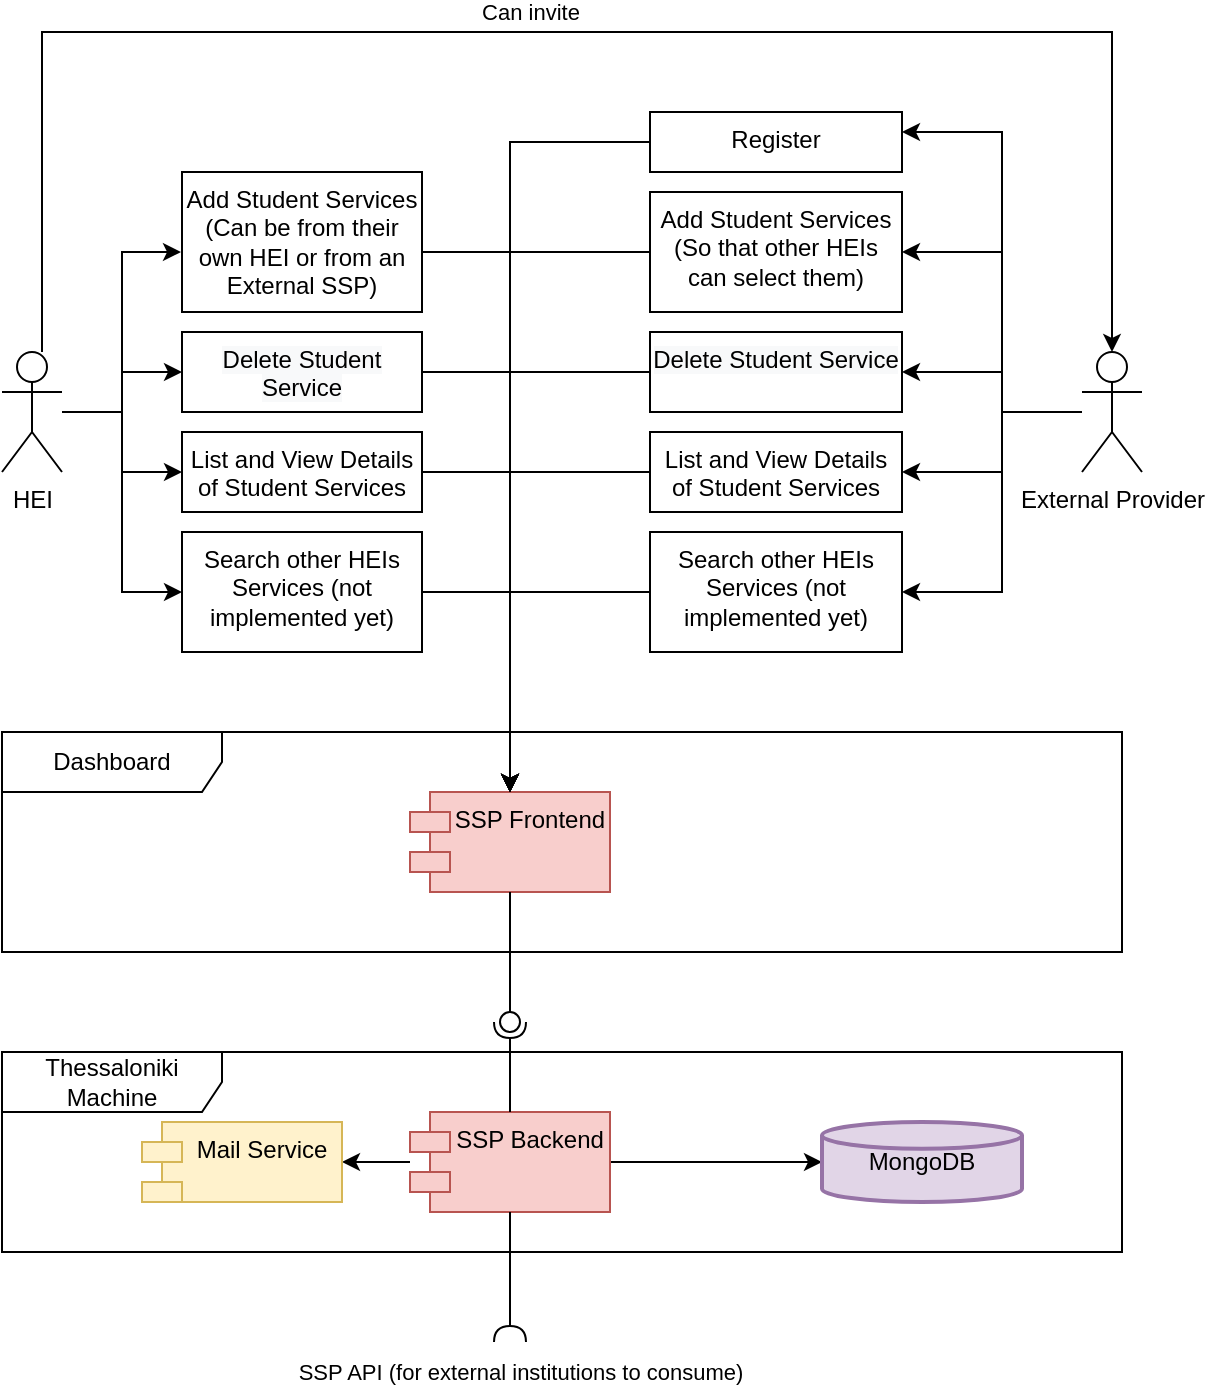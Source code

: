 <mxfile version="18.0.0" type="device"><diagram id="XI7NH7difcu8oMBI-8vu" name="Page-1"><mxGraphModel dx="1185" dy="693" grid="1" gridSize="10" guides="1" tooltips="1" connect="1" arrows="1" fold="1" page="1" pageScale="1" pageWidth="827" pageHeight="1169" math="0" shadow="0"><root><mxCell id="0"/><mxCell id="1" parent="0"/><mxCell id="FeKL4b8aoQ5tl_GmfdcC-36" value="Dashboard" style="shape=umlFrame;whiteSpace=wrap;html=1;width=110;height=30;" vertex="1" parent="1"><mxGeometry x="160" y="410" width="560" height="110" as="geometry"/></mxCell><mxCell id="FeKL4b8aoQ5tl_GmfdcC-27" value="Thessaloniki Machine" style="shape=umlFrame;whiteSpace=wrap;html=1;width=110;height=30;" vertex="1" parent="1"><mxGeometry x="160" y="570" width="560" height="100" as="geometry"/></mxCell><mxCell id="FeKL4b8aoQ5tl_GmfdcC-11" value="SSP Frontend" style="shape=module;align=left;spacingLeft=20;align=center;verticalAlign=top;fillColor=#f8cecc;strokeColor=#b85450;" vertex="1" parent="1"><mxGeometry x="364" y="440" width="100" height="50" as="geometry"/></mxCell><mxCell id="FeKL4b8aoQ5tl_GmfdcC-25" value="" style="edgeStyle=orthogonalEdgeStyle;rounded=0;orthogonalLoop=1;jettySize=auto;html=1;" edge="1" parent="1" source="FeKL4b8aoQ5tl_GmfdcC-19" target="FeKL4b8aoQ5tl_GmfdcC-24"><mxGeometry relative="1" as="geometry"/></mxCell><mxCell id="FeKL4b8aoQ5tl_GmfdcC-33" value="" style="edgeStyle=orthogonalEdgeStyle;rounded=0;orthogonalLoop=1;jettySize=auto;html=1;" edge="1" parent="1" source="FeKL4b8aoQ5tl_GmfdcC-19" target="FeKL4b8aoQ5tl_GmfdcC-32"><mxGeometry relative="1" as="geometry"/></mxCell><mxCell id="FeKL4b8aoQ5tl_GmfdcC-19" value="SSP Backend" style="shape=module;align=left;spacingLeft=20;align=center;verticalAlign=top;fillColor=#f8cecc;strokeColor=#b85450;" vertex="1" parent="1"><mxGeometry x="364" y="600" width="100" height="50" as="geometry"/></mxCell><mxCell id="FeKL4b8aoQ5tl_GmfdcC-21" value="" style="rounded=0;orthogonalLoop=1;jettySize=auto;html=1;endArrow=none;endFill=0;sketch=0;sourcePerimeterSpacing=0;targetPerimeterSpacing=0;exitX=0.5;exitY=1;exitDx=0;exitDy=0;" edge="1" target="FeKL4b8aoQ5tl_GmfdcC-23" parent="1" source="FeKL4b8aoQ5tl_GmfdcC-11"><mxGeometry relative="1" as="geometry"><mxPoint x="394" y="590" as="sourcePoint"/></mxGeometry></mxCell><mxCell id="FeKL4b8aoQ5tl_GmfdcC-22" value="" style="rounded=0;orthogonalLoop=1;jettySize=auto;html=1;endArrow=halfCircle;endFill=0;entryX=0.5;entryY=0.5;endSize=6;strokeWidth=1;sketch=0;exitX=0.5;exitY=0;exitDx=0;exitDy=0;" edge="1" target="FeKL4b8aoQ5tl_GmfdcC-23" parent="1" source="FeKL4b8aoQ5tl_GmfdcC-19"><mxGeometry relative="1" as="geometry"><mxPoint x="434" y="555" as="sourcePoint"/></mxGeometry></mxCell><mxCell id="FeKL4b8aoQ5tl_GmfdcC-23" value="" style="ellipse;whiteSpace=wrap;html=1;align=center;aspect=fixed;resizable=0;points=[];outlineConnect=0;sketch=0;" vertex="1" parent="1"><mxGeometry x="409" y="550" width="10" height="10" as="geometry"/></mxCell><mxCell id="FeKL4b8aoQ5tl_GmfdcC-24" value="MongoDB" style="strokeWidth=2;html=1;shape=mxgraph.flowchart.database;whiteSpace=wrap;fillColor=#e1d5e7;strokeColor=#9673a6;" vertex="1" parent="1"><mxGeometry x="570" y="605" width="100" height="40" as="geometry"/></mxCell><mxCell id="FeKL4b8aoQ5tl_GmfdcC-29" value="" style="rounded=0;orthogonalLoop=1;jettySize=auto;html=1;endArrow=halfCircle;endFill=0;entryX=0.5;entryY=0.5;endSize=6;strokeWidth=1;sketch=0;exitX=0.5;exitY=1;exitDx=0;exitDy=0;" edge="1" parent="1" source="FeKL4b8aoQ5tl_GmfdcC-19"><mxGeometry relative="1" as="geometry"><mxPoint x="434" y="715" as="sourcePoint"/><mxPoint x="414" y="715" as="targetPoint"/></mxGeometry></mxCell><mxCell id="FeKL4b8aoQ5tl_GmfdcC-31" value="SSP API (for external institutions to consume)" style="edgeLabel;html=1;align=center;verticalAlign=middle;resizable=0;points=[];" vertex="1" connectable="0" parent="FeKL4b8aoQ5tl_GmfdcC-29"><mxGeometry x="0.837" y="5" relative="1" as="geometry"><mxPoint y="20" as="offset"/></mxGeometry></mxCell><mxCell id="FeKL4b8aoQ5tl_GmfdcC-32" value="Mail Service" style="shape=module;align=left;spacingLeft=20;align=center;verticalAlign=top;fillColor=#fff2cc;strokeColor=#d6b656;" vertex="1" parent="1"><mxGeometry x="230" y="605" width="100" height="40" as="geometry"/></mxCell><mxCell id="FeKL4b8aoQ5tl_GmfdcC-39" value="" style="edgeStyle=orthogonalEdgeStyle;rounded=0;orthogonalLoop=1;jettySize=auto;html=1;entryX=-0.004;entryY=0.569;entryDx=0;entryDy=0;entryPerimeter=0;" edge="1" parent="1" source="FeKL4b8aoQ5tl_GmfdcC-37" target="FeKL4b8aoQ5tl_GmfdcC-38"><mxGeometry relative="1" as="geometry"><Array as="points"><mxPoint x="220" y="250"/><mxPoint x="220" y="170"/><mxPoint x="250" y="170"/></Array></mxGeometry></mxCell><mxCell id="FeKL4b8aoQ5tl_GmfdcC-44" value="" style="edgeStyle=orthogonalEdgeStyle;rounded=0;orthogonalLoop=1;jettySize=auto;html=1;" edge="1" parent="1" source="FeKL4b8aoQ5tl_GmfdcC-37" target="FeKL4b8aoQ5tl_GmfdcC-43"><mxGeometry relative="1" as="geometry"><Array as="points"><mxPoint x="220" y="250"/><mxPoint x="220" y="230"/></Array></mxGeometry></mxCell><mxCell id="FeKL4b8aoQ5tl_GmfdcC-52" value="" style="edgeStyle=orthogonalEdgeStyle;rounded=0;orthogonalLoop=1;jettySize=auto;html=1;" edge="1" parent="1" source="FeKL4b8aoQ5tl_GmfdcC-37" target="FeKL4b8aoQ5tl_GmfdcC-51"><mxGeometry relative="1" as="geometry"/></mxCell><mxCell id="FeKL4b8aoQ5tl_GmfdcC-54" value="" style="edgeStyle=orthogonalEdgeStyle;rounded=0;orthogonalLoop=1;jettySize=auto;html=1;" edge="1" parent="1" source="FeKL4b8aoQ5tl_GmfdcC-37" target="FeKL4b8aoQ5tl_GmfdcC-53"><mxGeometry relative="1" as="geometry"><Array as="points"><mxPoint x="220" y="250"/><mxPoint x="220" y="340"/></Array></mxGeometry></mxCell><mxCell id="FeKL4b8aoQ5tl_GmfdcC-81" value="" style="edgeStyle=orthogonalEdgeStyle;rounded=0;orthogonalLoop=1;jettySize=auto;html=1;entryX=0.5;entryY=0;entryDx=0;entryDy=0;entryPerimeter=0;" edge="1" parent="1" source="FeKL4b8aoQ5tl_GmfdcC-37" target="FeKL4b8aoQ5tl_GmfdcC-59"><mxGeometry relative="1" as="geometry"><Array as="points"><mxPoint x="180" y="60"/><mxPoint x="715" y="60"/></Array></mxGeometry></mxCell><mxCell id="FeKL4b8aoQ5tl_GmfdcC-82" value="Can invite" style="edgeLabel;html=1;align=center;verticalAlign=middle;resizable=0;points=[];" vertex="1" connectable="0" parent="FeKL4b8aoQ5tl_GmfdcC-81"><mxGeometry x="0.057" y="3" relative="1" as="geometry"><mxPoint x="-48" y="-7" as="offset"/></mxGeometry></mxCell><mxCell id="FeKL4b8aoQ5tl_GmfdcC-37" value="HEI" style="shape=umlActor;verticalLabelPosition=bottom;verticalAlign=top;html=1;" vertex="1" parent="1"><mxGeometry x="160" y="220" width="30" height="60" as="geometry"/></mxCell><mxCell id="FeKL4b8aoQ5tl_GmfdcC-68" value="" style="edgeStyle=orthogonalEdgeStyle;rounded=0;orthogonalLoop=1;jettySize=auto;html=1;" edge="1" parent="1" source="FeKL4b8aoQ5tl_GmfdcC-38" target="FeKL4b8aoQ5tl_GmfdcC-11"><mxGeometry relative="1" as="geometry"><Array as="points"><mxPoint x="414" y="170"/></Array></mxGeometry></mxCell><mxCell id="FeKL4b8aoQ5tl_GmfdcC-38" value="Add Student Services (Can be from their own HEI or from an External SSP)" style="whiteSpace=wrap;html=1;verticalAlign=top;" vertex="1" parent="1"><mxGeometry x="250" y="130" width="120" height="70" as="geometry"/></mxCell><mxCell id="FeKL4b8aoQ5tl_GmfdcC-69" value="" style="edgeStyle=orthogonalEdgeStyle;rounded=0;orthogonalLoop=1;jettySize=auto;html=1;" edge="1" parent="1" source="FeKL4b8aoQ5tl_GmfdcC-43" target="FeKL4b8aoQ5tl_GmfdcC-11"><mxGeometry relative="1" as="geometry"><Array as="points"><mxPoint x="414" y="230"/></Array></mxGeometry></mxCell><mxCell id="FeKL4b8aoQ5tl_GmfdcC-43" value="&lt;span style=&quot;color: rgb(0, 0, 0); font-family: Helvetica; font-size: 12px; font-style: normal; font-variant-ligatures: normal; font-variant-caps: normal; font-weight: 400; letter-spacing: normal; orphans: 2; text-align: center; text-indent: 0px; text-transform: none; widows: 2; word-spacing: 0px; -webkit-text-stroke-width: 0px; background-color: rgb(248, 249, 250); text-decoration-thickness: initial; text-decoration-style: initial; text-decoration-color: initial; float: none; display: inline !important;&quot;&gt;Delete&amp;nbsp;Student Service&lt;/span&gt;" style="whiteSpace=wrap;html=1;verticalAlign=top;" vertex="1" parent="1"><mxGeometry x="250" y="210" width="120" height="40" as="geometry"/></mxCell><mxCell id="FeKL4b8aoQ5tl_GmfdcC-70" value="" style="edgeStyle=orthogonalEdgeStyle;rounded=0;orthogonalLoop=1;jettySize=auto;html=1;entryX=0.5;entryY=0;entryDx=0;entryDy=0;" edge="1" parent="1" source="FeKL4b8aoQ5tl_GmfdcC-51" target="FeKL4b8aoQ5tl_GmfdcC-11"><mxGeometry relative="1" as="geometry"><Array as="points"><mxPoint x="414" y="280"/></Array></mxGeometry></mxCell><mxCell id="FeKL4b8aoQ5tl_GmfdcC-51" value="List and View Details of Student Services" style="whiteSpace=wrap;html=1;verticalAlign=top;" vertex="1" parent="1"><mxGeometry x="250" y="260" width="120" height="40" as="geometry"/></mxCell><mxCell id="FeKL4b8aoQ5tl_GmfdcC-72" value="" style="edgeStyle=orthogonalEdgeStyle;rounded=0;orthogonalLoop=1;jettySize=auto;html=1;entryX=0.5;entryY=0;entryDx=0;entryDy=0;" edge="1" parent="1" source="FeKL4b8aoQ5tl_GmfdcC-53" target="FeKL4b8aoQ5tl_GmfdcC-11"><mxGeometry relative="1" as="geometry"><Array as="points"><mxPoint x="414" y="340"/></Array></mxGeometry></mxCell><mxCell id="FeKL4b8aoQ5tl_GmfdcC-53" value="Search other HEIs Services (not implemented yet)" style="whiteSpace=wrap;html=1;verticalAlign=top;" vertex="1" parent="1"><mxGeometry x="250" y="310" width="120" height="60" as="geometry"/></mxCell><mxCell id="FeKL4b8aoQ5tl_GmfdcC-55" value="" style="edgeStyle=orthogonalEdgeStyle;rounded=0;orthogonalLoop=1;jettySize=auto;html=1;entryX=1;entryY=0.5;entryDx=0;entryDy=0;" edge="1" parent="1" source="FeKL4b8aoQ5tl_GmfdcC-59" target="FeKL4b8aoQ5tl_GmfdcC-60"><mxGeometry relative="1" as="geometry"><Array as="points"><mxPoint x="660" y="250"/><mxPoint x="660" y="170"/></Array></mxGeometry></mxCell><mxCell id="FeKL4b8aoQ5tl_GmfdcC-56" value="" style="edgeStyle=orthogonalEdgeStyle;rounded=0;orthogonalLoop=1;jettySize=auto;html=1;" edge="1" parent="1" source="FeKL4b8aoQ5tl_GmfdcC-59" target="FeKL4b8aoQ5tl_GmfdcC-61"><mxGeometry relative="1" as="geometry"><Array as="points"><mxPoint x="660" y="250"/><mxPoint x="660" y="230"/></Array></mxGeometry></mxCell><mxCell id="FeKL4b8aoQ5tl_GmfdcC-57" value="" style="edgeStyle=orthogonalEdgeStyle;rounded=0;orthogonalLoop=1;jettySize=auto;html=1;" edge="1" parent="1" target="FeKL4b8aoQ5tl_GmfdcC-62"><mxGeometry relative="1" as="geometry"><mxPoint x="690" y="250" as="sourcePoint"/><Array as="points"><mxPoint x="660" y="250"/><mxPoint x="660" y="280"/></Array></mxGeometry></mxCell><mxCell id="FeKL4b8aoQ5tl_GmfdcC-58" value="" style="edgeStyle=orthogonalEdgeStyle;rounded=0;orthogonalLoop=1;jettySize=auto;html=1;" edge="1" parent="1" source="FeKL4b8aoQ5tl_GmfdcC-59" target="FeKL4b8aoQ5tl_GmfdcC-63"><mxGeometry relative="1" as="geometry"><Array as="points"><mxPoint x="660" y="250"/><mxPoint x="660" y="340"/></Array></mxGeometry></mxCell><mxCell id="FeKL4b8aoQ5tl_GmfdcC-66" value="" style="edgeStyle=orthogonalEdgeStyle;rounded=0;orthogonalLoop=1;jettySize=auto;html=1;" edge="1" parent="1" source="FeKL4b8aoQ5tl_GmfdcC-59" target="FeKL4b8aoQ5tl_GmfdcC-65"><mxGeometry relative="1" as="geometry"><Array as="points"><mxPoint x="660" y="250"/><mxPoint x="660" y="110"/></Array></mxGeometry></mxCell><mxCell id="FeKL4b8aoQ5tl_GmfdcC-59" value="External Provider" style="shape=umlActor;verticalLabelPosition=bottom;verticalAlign=top;html=1;" vertex="1" parent="1"><mxGeometry x="700" y="220" width="30" height="60" as="geometry"/></mxCell><mxCell id="FeKL4b8aoQ5tl_GmfdcC-75" value="" style="edgeStyle=orthogonalEdgeStyle;rounded=0;orthogonalLoop=1;jettySize=auto;html=1;entryX=0.5;entryY=0;entryDx=0;entryDy=0;" edge="1" parent="1" source="FeKL4b8aoQ5tl_GmfdcC-60" target="FeKL4b8aoQ5tl_GmfdcC-11"><mxGeometry relative="1" as="geometry"/></mxCell><mxCell id="FeKL4b8aoQ5tl_GmfdcC-60" value="Add Student Services (So that other HEIs can select them)" style="whiteSpace=wrap;html=1;verticalAlign=top;" vertex="1" parent="1"><mxGeometry x="484" y="140" width="126" height="60" as="geometry"/></mxCell><mxCell id="FeKL4b8aoQ5tl_GmfdcC-76" value="" style="edgeStyle=orthogonalEdgeStyle;rounded=0;orthogonalLoop=1;jettySize=auto;html=1;entryX=0.5;entryY=0;entryDx=0;entryDy=0;" edge="1" parent="1" source="FeKL4b8aoQ5tl_GmfdcC-61" target="FeKL4b8aoQ5tl_GmfdcC-11"><mxGeometry relative="1" as="geometry"/></mxCell><mxCell id="FeKL4b8aoQ5tl_GmfdcC-61" value="&lt;span style=&quot;color: rgb(0, 0, 0); font-family: Helvetica; font-size: 12px; font-style: normal; font-variant-ligatures: normal; font-variant-caps: normal; font-weight: 400; letter-spacing: normal; orphans: 2; text-align: center; text-indent: 0px; text-transform: none; widows: 2; word-spacing: 0px; -webkit-text-stroke-width: 0px; background-color: rgb(248, 249, 250); text-decoration-thickness: initial; text-decoration-style: initial; text-decoration-color: initial; float: none; display: inline !important;&quot;&gt;Delete&amp;nbsp;Student Service&lt;/span&gt;" style="whiteSpace=wrap;html=1;verticalAlign=top;" vertex="1" parent="1"><mxGeometry x="484" y="210" width="126" height="40" as="geometry"/></mxCell><mxCell id="FeKL4b8aoQ5tl_GmfdcC-77" value="" style="edgeStyle=orthogonalEdgeStyle;rounded=0;orthogonalLoop=1;jettySize=auto;html=1;" edge="1" parent="1" source="FeKL4b8aoQ5tl_GmfdcC-62" target="FeKL4b8aoQ5tl_GmfdcC-11"><mxGeometry relative="1" as="geometry"/></mxCell><mxCell id="FeKL4b8aoQ5tl_GmfdcC-62" value="List and View Details of Student Services" style="whiteSpace=wrap;html=1;verticalAlign=top;" vertex="1" parent="1"><mxGeometry x="484" y="260" width="126" height="40" as="geometry"/></mxCell><mxCell id="FeKL4b8aoQ5tl_GmfdcC-79" value="" style="edgeStyle=orthogonalEdgeStyle;rounded=0;orthogonalLoop=1;jettySize=auto;html=1;entryX=0.5;entryY=0;entryDx=0;entryDy=0;" edge="1" parent="1" source="FeKL4b8aoQ5tl_GmfdcC-63" target="FeKL4b8aoQ5tl_GmfdcC-11"><mxGeometry relative="1" as="geometry"/></mxCell><mxCell id="FeKL4b8aoQ5tl_GmfdcC-63" value="Search other HEIs Services (not implemented yet)" style="whiteSpace=wrap;html=1;verticalAlign=top;" vertex="1" parent="1"><mxGeometry x="484" y="310" width="126" height="60" as="geometry"/></mxCell><mxCell id="FeKL4b8aoQ5tl_GmfdcC-74" value="" style="edgeStyle=orthogonalEdgeStyle;rounded=0;orthogonalLoop=1;jettySize=auto;html=1;entryX=0.5;entryY=0;entryDx=0;entryDy=0;" edge="1" parent="1" source="FeKL4b8aoQ5tl_GmfdcC-65" target="FeKL4b8aoQ5tl_GmfdcC-11"><mxGeometry relative="1" as="geometry"/></mxCell><mxCell id="FeKL4b8aoQ5tl_GmfdcC-65" value="Register" style="whiteSpace=wrap;html=1;verticalAlign=top;" vertex="1" parent="1"><mxGeometry x="484" y="100" width="126" height="30" as="geometry"/></mxCell></root></mxGraphModel></diagram></mxfile>